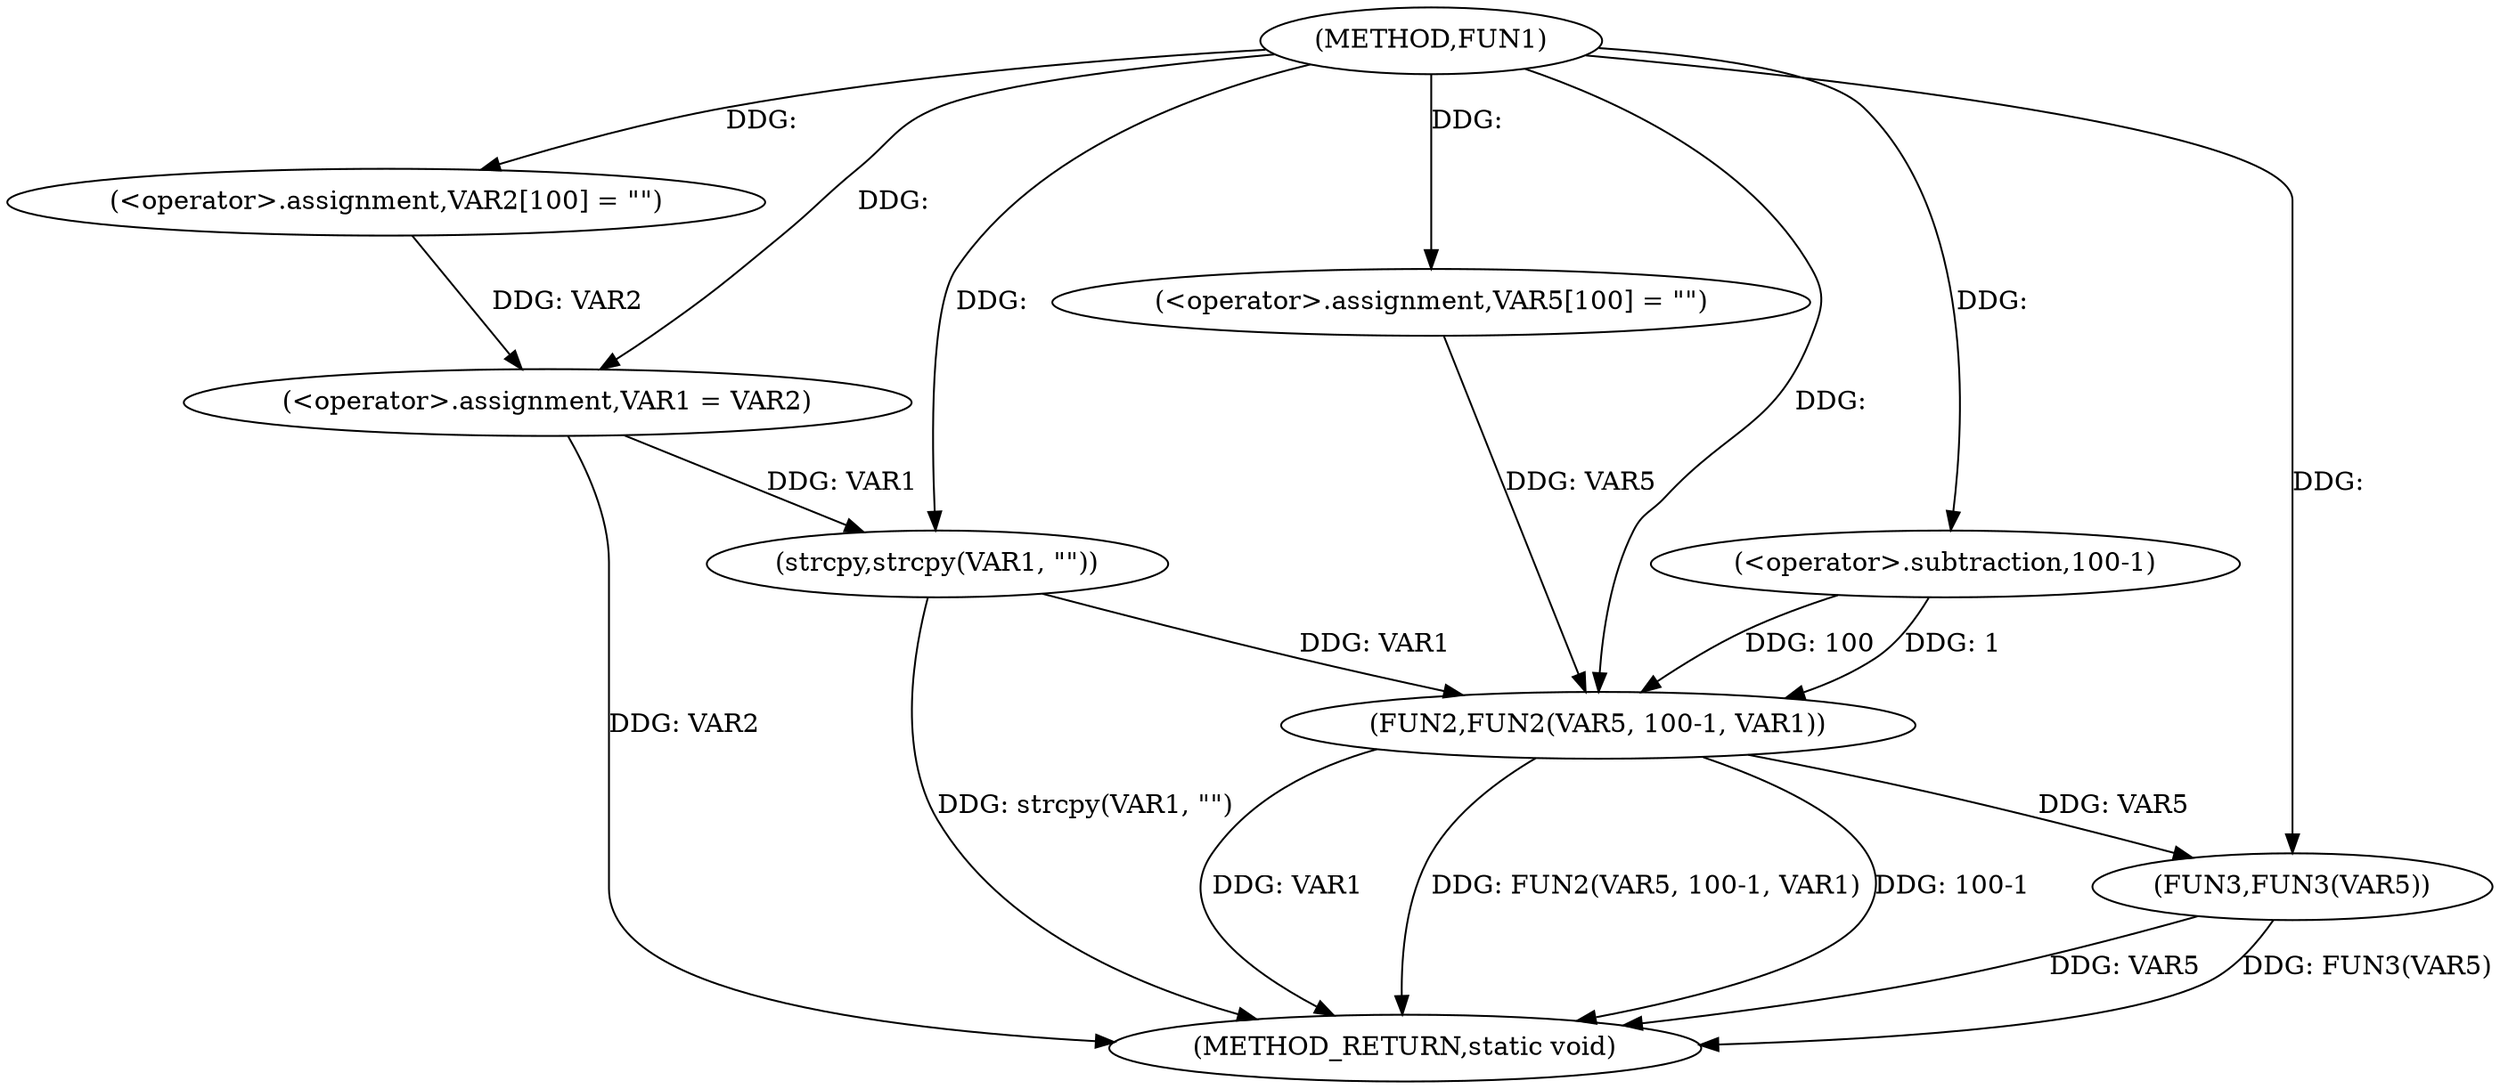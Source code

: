 digraph FUN1 {  
"1000100" [label = "(METHOD,FUN1)" ]
"1000130" [label = "(METHOD_RETURN,static void)" ]
"1000104" [label = "(<operator>.assignment,VAR2[100] = \"\")" ]
"1000107" [label = "(<operator>.assignment,VAR1 = VAR2)" ]
"1000112" [label = "(strcpy,strcpy(VAR1, \"\"))" ]
"1000119" [label = "(<operator>.assignment,VAR5[100] = \"\")" ]
"1000122" [label = "(FUN2,FUN2(VAR5, 100-1, VAR1))" ]
"1000124" [label = "(<operator>.subtraction,100-1)" ]
"1000128" [label = "(FUN3,FUN3(VAR5))" ]
  "1000128" -> "1000130"  [ label = "DDG: VAR5"] 
  "1000122" -> "1000130"  [ label = "DDG: VAR1"] 
  "1000112" -> "1000130"  [ label = "DDG: strcpy(VAR1, \"\")"] 
  "1000122" -> "1000130"  [ label = "DDG: FUN2(VAR5, 100-1, VAR1)"] 
  "1000128" -> "1000130"  [ label = "DDG: FUN3(VAR5)"] 
  "1000107" -> "1000130"  [ label = "DDG: VAR2"] 
  "1000122" -> "1000130"  [ label = "DDG: 100-1"] 
  "1000100" -> "1000104"  [ label = "DDG: "] 
  "1000104" -> "1000107"  [ label = "DDG: VAR2"] 
  "1000100" -> "1000107"  [ label = "DDG: "] 
  "1000107" -> "1000112"  [ label = "DDG: VAR1"] 
  "1000100" -> "1000112"  [ label = "DDG: "] 
  "1000100" -> "1000119"  [ label = "DDG: "] 
  "1000119" -> "1000122"  [ label = "DDG: VAR5"] 
  "1000100" -> "1000122"  [ label = "DDG: "] 
  "1000124" -> "1000122"  [ label = "DDG: 100"] 
  "1000124" -> "1000122"  [ label = "DDG: 1"] 
  "1000100" -> "1000124"  [ label = "DDG: "] 
  "1000112" -> "1000122"  [ label = "DDG: VAR1"] 
  "1000122" -> "1000128"  [ label = "DDG: VAR5"] 
  "1000100" -> "1000128"  [ label = "DDG: "] 
}
